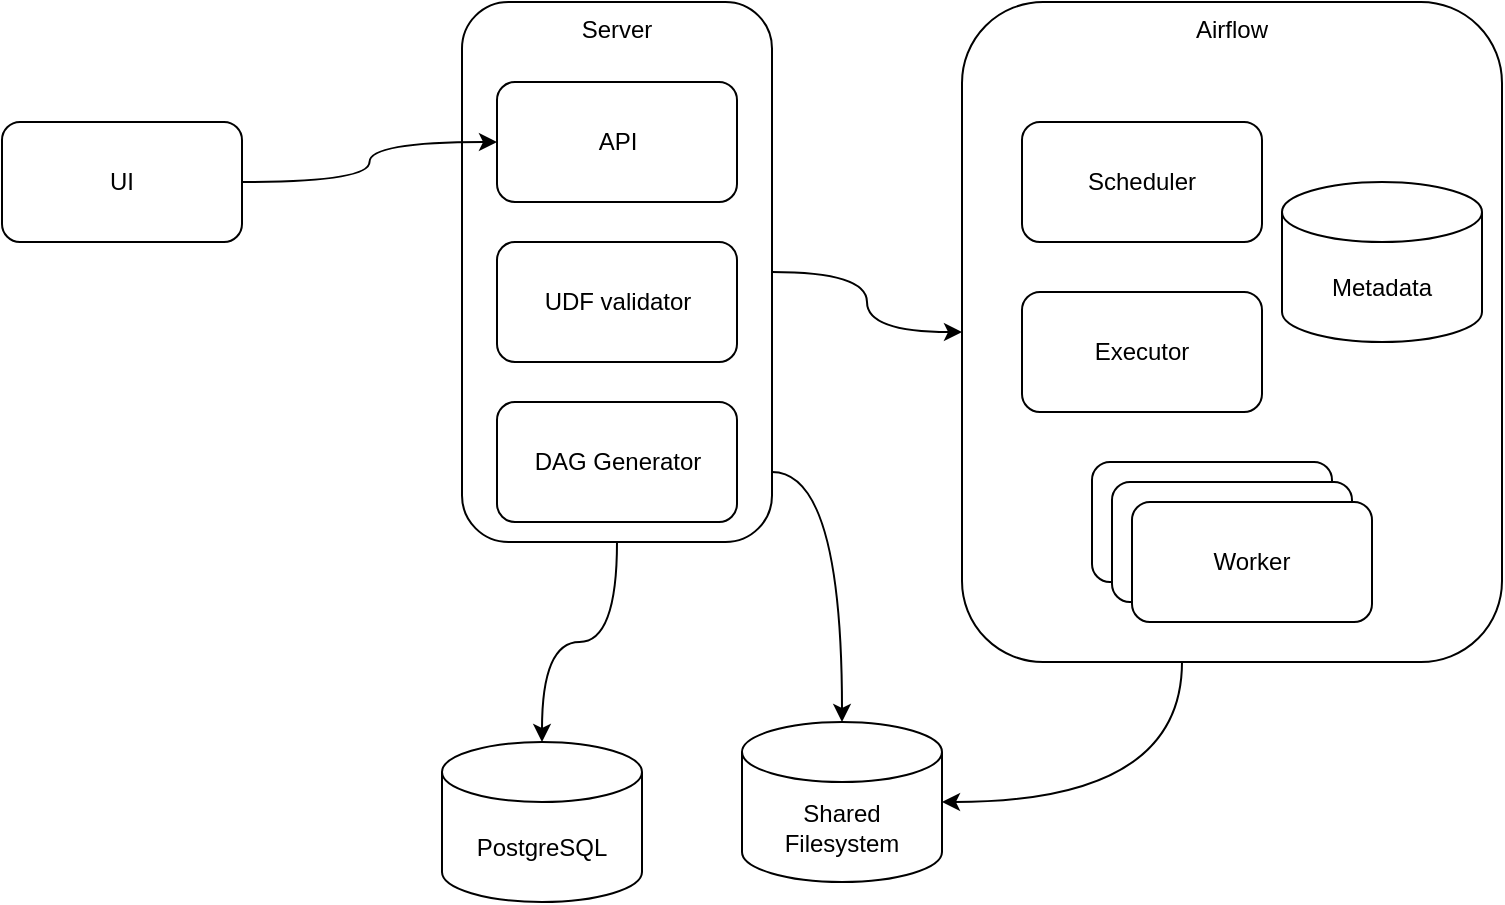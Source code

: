 <mxfile version="26.0.4">
  <diagram name="전체 시스템아키텍처" id="hOA7gLcNdfWCCMxwPziY">
    <mxGraphModel dx="1114" dy="901" grid="1" gridSize="10" guides="1" tooltips="1" connect="1" arrows="1" fold="1" page="1" pageScale="1" pageWidth="850" pageHeight="1100" math="0" shadow="0">
      <root>
        <mxCell id="0" />
        <mxCell id="1" parent="0" />
        <mxCell id="i17sqBSJvXkmUqJ-6s6w-1" value="UI" style="rounded=1;whiteSpace=wrap;html=1;" vertex="1" parent="1">
          <mxGeometry x="40" y="180" width="120" height="60" as="geometry" />
        </mxCell>
        <mxCell id="i17sqBSJvXkmUqJ-6s6w-6" style="edgeStyle=orthogonalEdgeStyle;rounded=0;orthogonalLoop=1;jettySize=auto;html=1;curved=1;" edge="1" parent="1" source="i17sqBSJvXkmUqJ-6s6w-2" target="i17sqBSJvXkmUqJ-6s6w-5">
          <mxGeometry relative="1" as="geometry">
            <Array as="points">
              <mxPoint x="400" y="355" />
              <mxPoint x="460" y="355" />
            </Array>
          </mxGeometry>
        </mxCell>
        <mxCell id="i17sqBSJvXkmUqJ-6s6w-8" style="edgeStyle=orthogonalEdgeStyle;rounded=0;orthogonalLoop=1;jettySize=auto;html=1;curved=1;" edge="1" parent="1" source="i17sqBSJvXkmUqJ-6s6w-2" target="i17sqBSJvXkmUqJ-6s6w-4">
          <mxGeometry relative="1" as="geometry" />
        </mxCell>
        <mxCell id="i17sqBSJvXkmUqJ-6s6w-10" style="edgeStyle=orthogonalEdgeStyle;rounded=0;orthogonalLoop=1;jettySize=auto;html=1;curved=1;" edge="1" parent="1" source="i17sqBSJvXkmUqJ-6s6w-2" target="i17sqBSJvXkmUqJ-6s6w-3">
          <mxGeometry relative="1" as="geometry" />
        </mxCell>
        <mxCell id="i17sqBSJvXkmUqJ-6s6w-2" value="Server" style="rounded=1;whiteSpace=wrap;html=1;verticalAlign=top;" vertex="1" parent="1">
          <mxGeometry x="270" y="120" width="155" height="270" as="geometry" />
        </mxCell>
        <mxCell id="i17sqBSJvXkmUqJ-6s6w-3" value="Airflow" style="rounded=1;whiteSpace=wrap;html=1;verticalAlign=top;" vertex="1" parent="1">
          <mxGeometry x="520" y="120" width="270" height="330" as="geometry" />
        </mxCell>
        <mxCell id="i17sqBSJvXkmUqJ-6s6w-4" value="PostgreSQL" style="shape=cylinder3;whiteSpace=wrap;html=1;boundedLbl=1;backgroundOutline=1;size=15;" vertex="1" parent="1">
          <mxGeometry x="260" y="490" width="100" height="80" as="geometry" />
        </mxCell>
        <mxCell id="i17sqBSJvXkmUqJ-6s6w-5" value="Shared Filesystem" style="shape=cylinder3;whiteSpace=wrap;html=1;boundedLbl=1;backgroundOutline=1;size=15;" vertex="1" parent="1">
          <mxGeometry x="410" y="480" width="100" height="80" as="geometry" />
        </mxCell>
        <mxCell id="i17sqBSJvXkmUqJ-6s6w-7" style="edgeStyle=orthogonalEdgeStyle;rounded=0;orthogonalLoop=1;jettySize=auto;html=1;curved=1;" edge="1" parent="1" source="i17sqBSJvXkmUqJ-6s6w-3" target="i17sqBSJvXkmUqJ-6s6w-5">
          <mxGeometry relative="1" as="geometry">
            <Array as="points">
              <mxPoint x="630" y="520" />
            </Array>
          </mxGeometry>
        </mxCell>
        <mxCell id="i17sqBSJvXkmUqJ-6s6w-11" value="Scheduler" style="rounded=1;whiteSpace=wrap;html=1;" vertex="1" parent="1">
          <mxGeometry x="550" y="180" width="120" height="60" as="geometry" />
        </mxCell>
        <mxCell id="i17sqBSJvXkmUqJ-6s6w-12" value="Executor" style="rounded=1;whiteSpace=wrap;html=1;" vertex="1" parent="1">
          <mxGeometry x="550" y="265" width="120" height="60" as="geometry" />
        </mxCell>
        <mxCell id="i17sqBSJvXkmUqJ-6s6w-13" value="Worker" style="rounded=1;whiteSpace=wrap;html=1;" vertex="1" parent="1">
          <mxGeometry x="585" y="350" width="120" height="60" as="geometry" />
        </mxCell>
        <mxCell id="i17sqBSJvXkmUqJ-6s6w-14" value="Metadata" style="shape=cylinder3;whiteSpace=wrap;html=1;boundedLbl=1;backgroundOutline=1;size=15;" vertex="1" parent="1">
          <mxGeometry x="680" y="210" width="100" height="80" as="geometry" />
        </mxCell>
        <mxCell id="i17sqBSJvXkmUqJ-6s6w-15" value="Worker" style="rounded=1;whiteSpace=wrap;html=1;" vertex="1" parent="1">
          <mxGeometry x="595" y="360" width="120" height="60" as="geometry" />
        </mxCell>
        <mxCell id="i17sqBSJvXkmUqJ-6s6w-16" value="Worker" style="rounded=1;whiteSpace=wrap;html=1;" vertex="1" parent="1">
          <mxGeometry x="605" y="370" width="120" height="60" as="geometry" />
        </mxCell>
        <mxCell id="i17sqBSJvXkmUqJ-6s6w-17" value="API" style="rounded=1;whiteSpace=wrap;html=1;" vertex="1" parent="1">
          <mxGeometry x="287.5" y="160" width="120" height="60" as="geometry" />
        </mxCell>
        <mxCell id="i17sqBSJvXkmUqJ-6s6w-18" value="UDF validator" style="rounded=1;whiteSpace=wrap;html=1;" vertex="1" parent="1">
          <mxGeometry x="287.5" y="240" width="120" height="60" as="geometry" />
        </mxCell>
        <mxCell id="i17sqBSJvXkmUqJ-6s6w-19" value="DAG Generator" style="rounded=1;whiteSpace=wrap;html=1;" vertex="1" parent="1">
          <mxGeometry x="287.5" y="320" width="120" height="60" as="geometry" />
        </mxCell>
        <mxCell id="i17sqBSJvXkmUqJ-6s6w-9" style="edgeStyle=orthogonalEdgeStyle;rounded=0;orthogonalLoop=1;jettySize=auto;html=1;curved=1;" edge="1" parent="1" source="i17sqBSJvXkmUqJ-6s6w-1" target="i17sqBSJvXkmUqJ-6s6w-17">
          <mxGeometry relative="1" as="geometry" />
        </mxCell>
      </root>
    </mxGraphModel>
  </diagram>
</mxfile>
